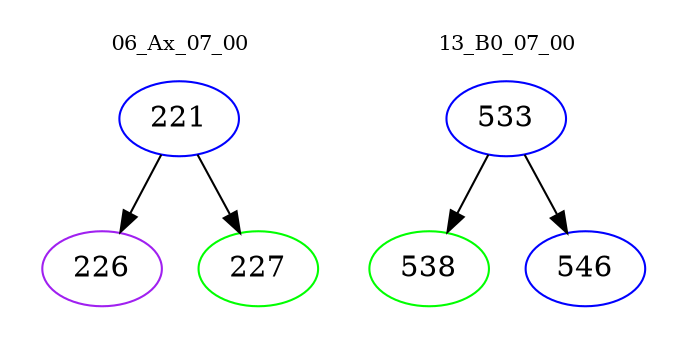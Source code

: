 digraph{
subgraph cluster_0 {
color = white
label = "06_Ax_07_00";
fontsize=10;
T0_221 [label="221", color="blue"]
T0_221 -> T0_226 [color="black"]
T0_226 [label="226", color="purple"]
T0_221 -> T0_227 [color="black"]
T0_227 [label="227", color="green"]
}
subgraph cluster_1 {
color = white
label = "13_B0_07_00";
fontsize=10;
T1_533 [label="533", color="blue"]
T1_533 -> T1_538 [color="black"]
T1_538 [label="538", color="green"]
T1_533 -> T1_546 [color="black"]
T1_546 [label="546", color="blue"]
}
}
